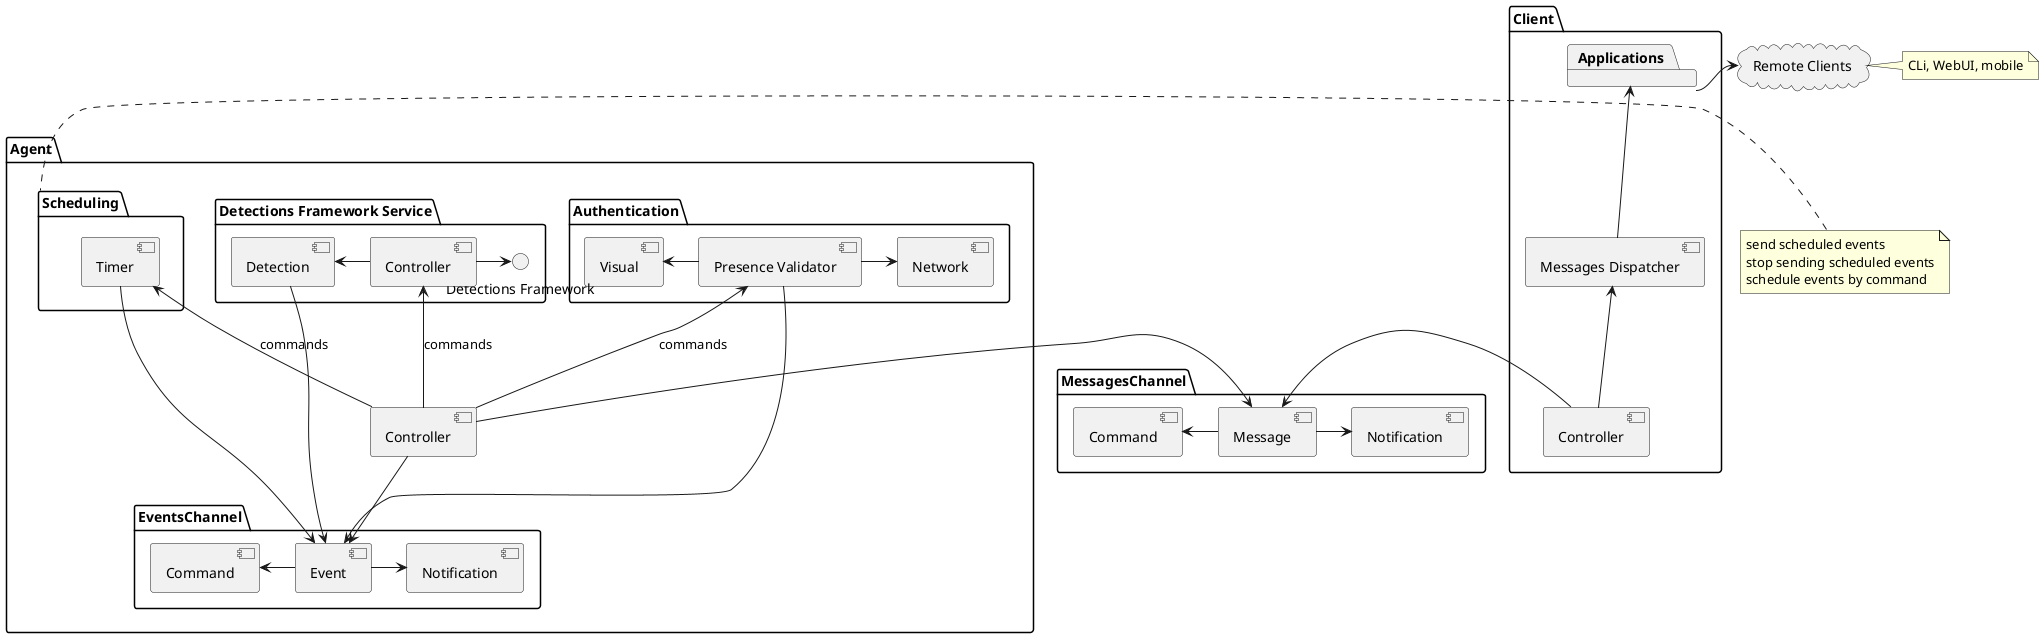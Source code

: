 @startuml
'https://plantuml.com/component-diagram



package Agent {
    [Controller] as Agent_Controller

    package "Authentication" {
      [Presence Validator]
      [Network]
      [Visual]
    }

    package "Detections Framework Service" {
      () "Detections Framework" as DF
      [Controller] -> DF
      [Detection] <- [Controller]
    }


    package EventsChannel {
      [Command] as EventCmd
      [EventCmd] <- [Event]
      Agent_Controller --> [Event]
      [Presence Validator] -> [Event]
      [Detection] -> [Event]
      [Notification] as CmdNotification
      [Event] -> [CmdNotification]
    }

    package "Scheduling" {
      [Timer] -> [Event]
    }
}

package "Client" {
    [Controller] as Client_Controller
    [Messages Dispatcher] <-- Client_Controller

    package [Applications] {
    }
}

package MessagesChannel {
    [Command] as MsgCommand
    [MsgCommand] <- [Message]
    [Message]
    [Notification] as MsgNotification
    [Message] -> [MsgNotification]
}


cloud "Remote Clients"

[Applications] <-- [Messages Dispatcher]
[Applications] -> "Remote Clients"
Client_Controller -> [Message]
Agent_Controller -> [Message]

[Controller] <-- Agent_Controller : commands
[Presence Validator] <-- Agent_Controller : commands
[Timer] <-- Agent_Controller : commands

[Presence Validator] -> [Network]
[Visual] <- [Presence Validator]

note right of "Remote Clients": CLi, WebUI, mobile
    note left of "Scheduling"
      send scheduled events
      stop sending scheduled events
      schedule events by command
end note


@enduml
